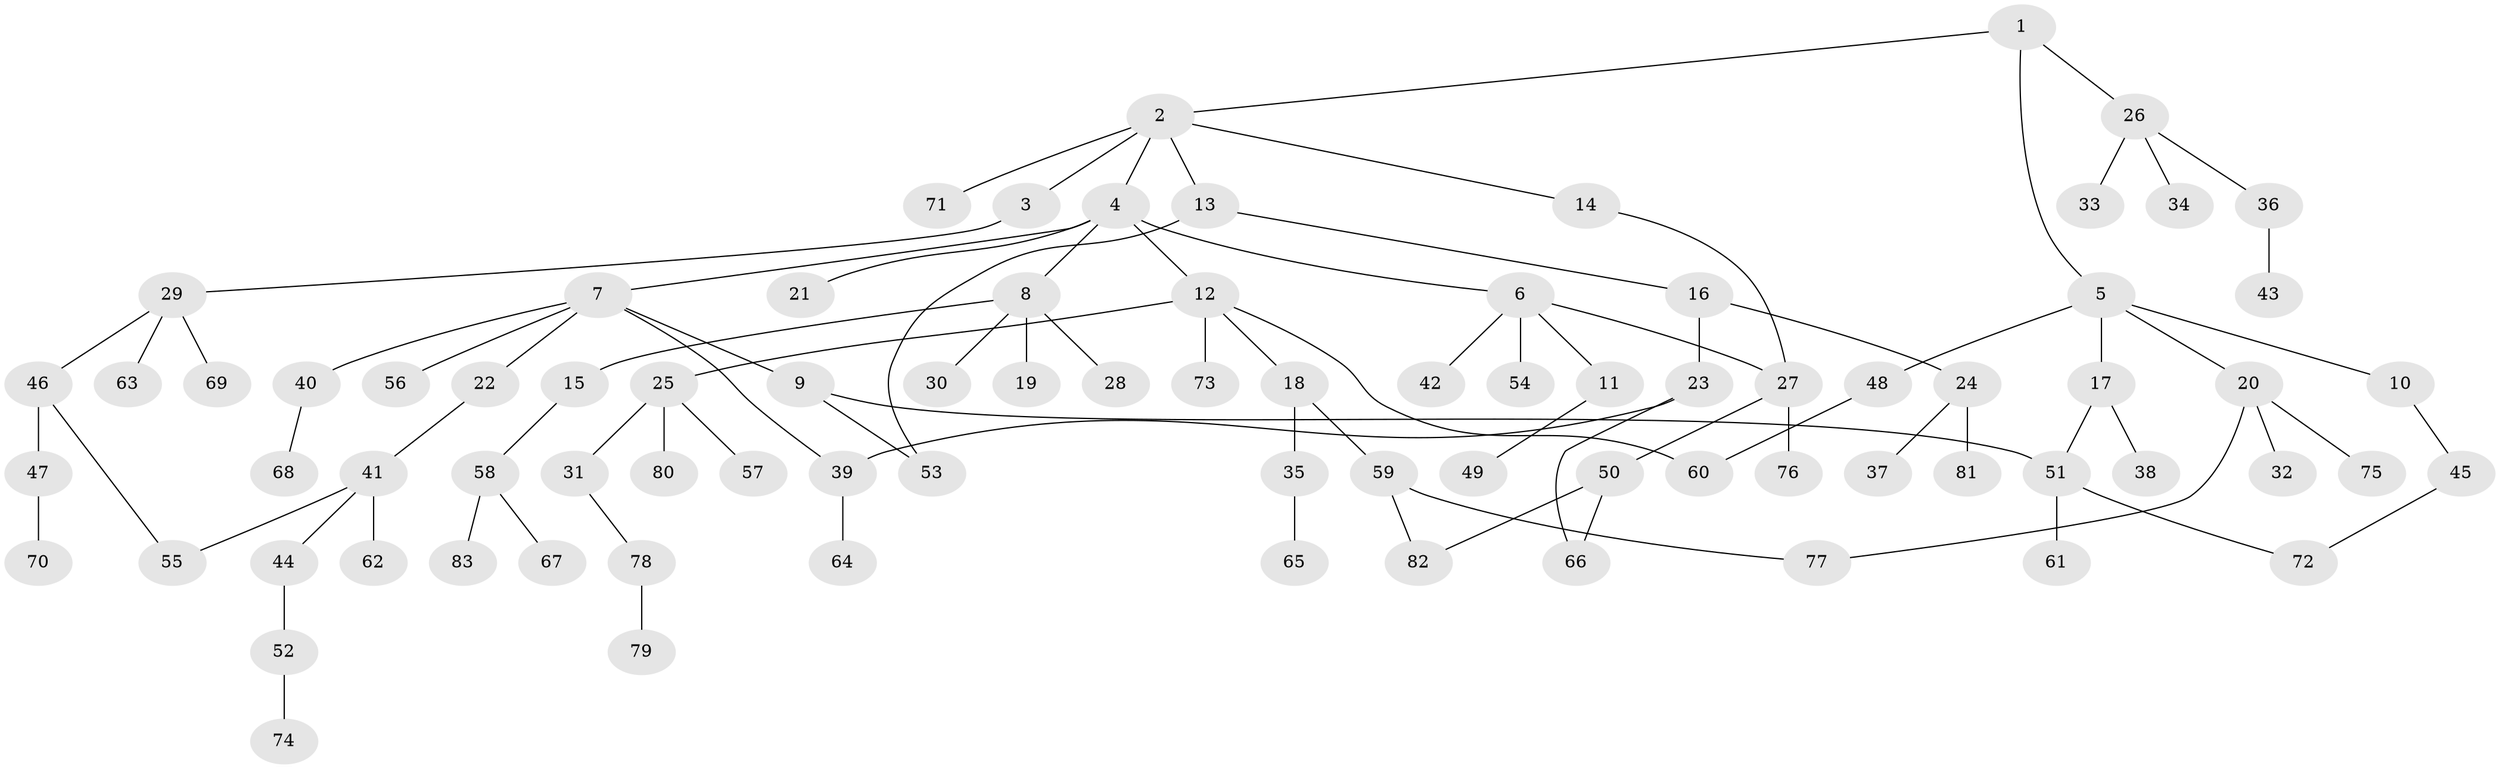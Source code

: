 // Generated by graph-tools (version 1.1) at 2025/41/03/09/25 04:41:20]
// undirected, 83 vertices, 92 edges
graph export_dot {
graph [start="1"]
  node [color=gray90,style=filled];
  1;
  2;
  3;
  4;
  5;
  6;
  7;
  8;
  9;
  10;
  11;
  12;
  13;
  14;
  15;
  16;
  17;
  18;
  19;
  20;
  21;
  22;
  23;
  24;
  25;
  26;
  27;
  28;
  29;
  30;
  31;
  32;
  33;
  34;
  35;
  36;
  37;
  38;
  39;
  40;
  41;
  42;
  43;
  44;
  45;
  46;
  47;
  48;
  49;
  50;
  51;
  52;
  53;
  54;
  55;
  56;
  57;
  58;
  59;
  60;
  61;
  62;
  63;
  64;
  65;
  66;
  67;
  68;
  69;
  70;
  71;
  72;
  73;
  74;
  75;
  76;
  77;
  78;
  79;
  80;
  81;
  82;
  83;
  1 -- 2;
  1 -- 5;
  1 -- 26;
  2 -- 3;
  2 -- 4;
  2 -- 13;
  2 -- 14;
  2 -- 71;
  3 -- 29;
  4 -- 6;
  4 -- 7;
  4 -- 8;
  4 -- 12;
  4 -- 21;
  5 -- 10;
  5 -- 17;
  5 -- 20;
  5 -- 48;
  6 -- 11;
  6 -- 42;
  6 -- 54;
  6 -- 27;
  7 -- 9;
  7 -- 22;
  7 -- 39;
  7 -- 40;
  7 -- 56;
  8 -- 15;
  8 -- 19;
  8 -- 28;
  8 -- 30;
  9 -- 51;
  9 -- 53;
  10 -- 45;
  11 -- 49;
  12 -- 18;
  12 -- 25;
  12 -- 73;
  12 -- 60;
  13 -- 16;
  13 -- 53;
  14 -- 27;
  15 -- 58;
  16 -- 23;
  16 -- 24;
  17 -- 38;
  17 -- 51;
  18 -- 35;
  18 -- 59;
  20 -- 32;
  20 -- 75;
  20 -- 77;
  22 -- 41;
  23 -- 66;
  23 -- 39;
  24 -- 37;
  24 -- 81;
  25 -- 31;
  25 -- 57;
  25 -- 80;
  26 -- 33;
  26 -- 34;
  26 -- 36;
  27 -- 50;
  27 -- 76;
  29 -- 46;
  29 -- 63;
  29 -- 69;
  31 -- 78;
  35 -- 65;
  36 -- 43;
  39 -- 64;
  40 -- 68;
  41 -- 44;
  41 -- 62;
  41 -- 55;
  44 -- 52;
  45 -- 72;
  46 -- 47;
  46 -- 55;
  47 -- 70;
  48 -- 60;
  50 -- 82;
  50 -- 66;
  51 -- 61;
  51 -- 72;
  52 -- 74;
  58 -- 67;
  58 -- 83;
  59 -- 82;
  59 -- 77;
  78 -- 79;
}
